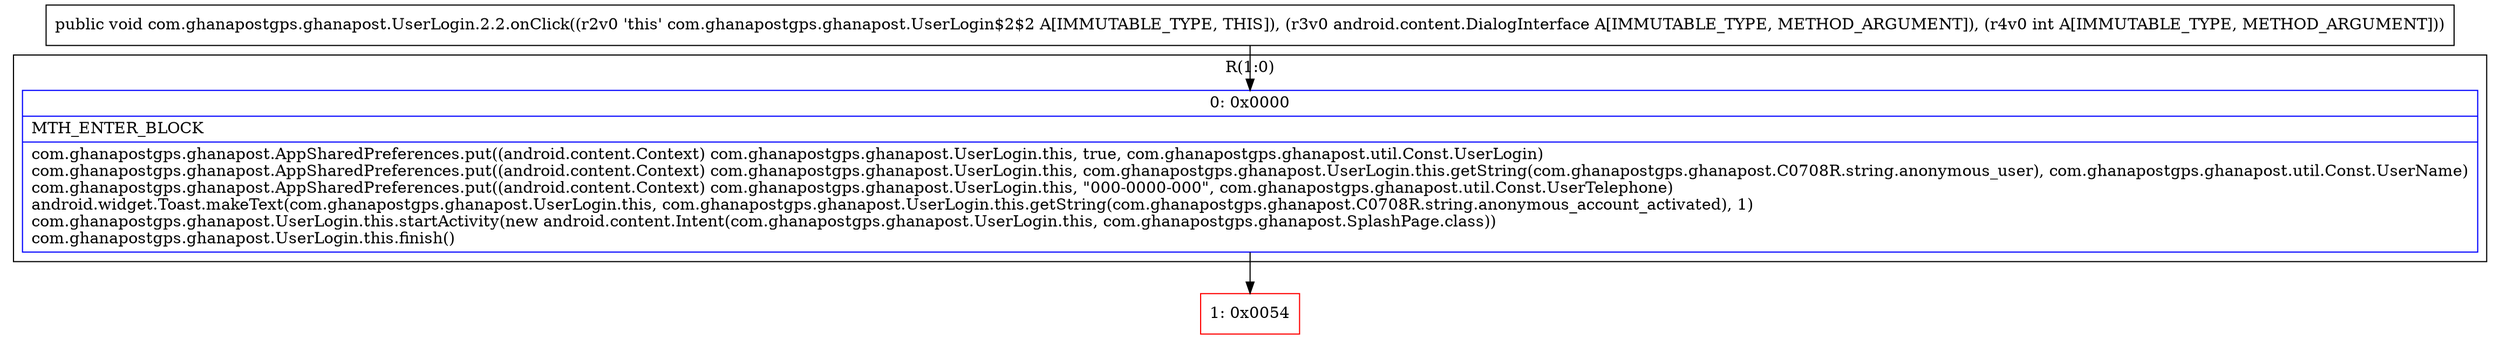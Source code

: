 digraph "CFG forcom.ghanapostgps.ghanapost.UserLogin.2.2.onClick(Landroid\/content\/DialogInterface;I)V" {
subgraph cluster_Region_1761099394 {
label = "R(1:0)";
node [shape=record,color=blue];
Node_0 [shape=record,label="{0\:\ 0x0000|MTH_ENTER_BLOCK\l|com.ghanapostgps.ghanapost.AppSharedPreferences.put((android.content.Context) com.ghanapostgps.ghanapost.UserLogin.this, true, com.ghanapostgps.ghanapost.util.Const.UserLogin)\lcom.ghanapostgps.ghanapost.AppSharedPreferences.put((android.content.Context) com.ghanapostgps.ghanapost.UserLogin.this, com.ghanapostgps.ghanapost.UserLogin.this.getString(com.ghanapostgps.ghanapost.C0708R.string.anonymous_user), com.ghanapostgps.ghanapost.util.Const.UserName)\lcom.ghanapostgps.ghanapost.AppSharedPreferences.put((android.content.Context) com.ghanapostgps.ghanapost.UserLogin.this, \"000\-0000\-000\", com.ghanapostgps.ghanapost.util.Const.UserTelephone)\landroid.widget.Toast.makeText(com.ghanapostgps.ghanapost.UserLogin.this, com.ghanapostgps.ghanapost.UserLogin.this.getString(com.ghanapostgps.ghanapost.C0708R.string.anonymous_account_activated), 1)\lcom.ghanapostgps.ghanapost.UserLogin.this.startActivity(new android.content.Intent(com.ghanapostgps.ghanapost.UserLogin.this, com.ghanapostgps.ghanapost.SplashPage.class))\lcom.ghanapostgps.ghanapost.UserLogin.this.finish()\l}"];
}
Node_1 [shape=record,color=red,label="{1\:\ 0x0054}"];
MethodNode[shape=record,label="{public void com.ghanapostgps.ghanapost.UserLogin.2.2.onClick((r2v0 'this' com.ghanapostgps.ghanapost.UserLogin$2$2 A[IMMUTABLE_TYPE, THIS]), (r3v0 android.content.DialogInterface A[IMMUTABLE_TYPE, METHOD_ARGUMENT]), (r4v0 int A[IMMUTABLE_TYPE, METHOD_ARGUMENT])) }"];
MethodNode -> Node_0;
Node_0 -> Node_1;
}

